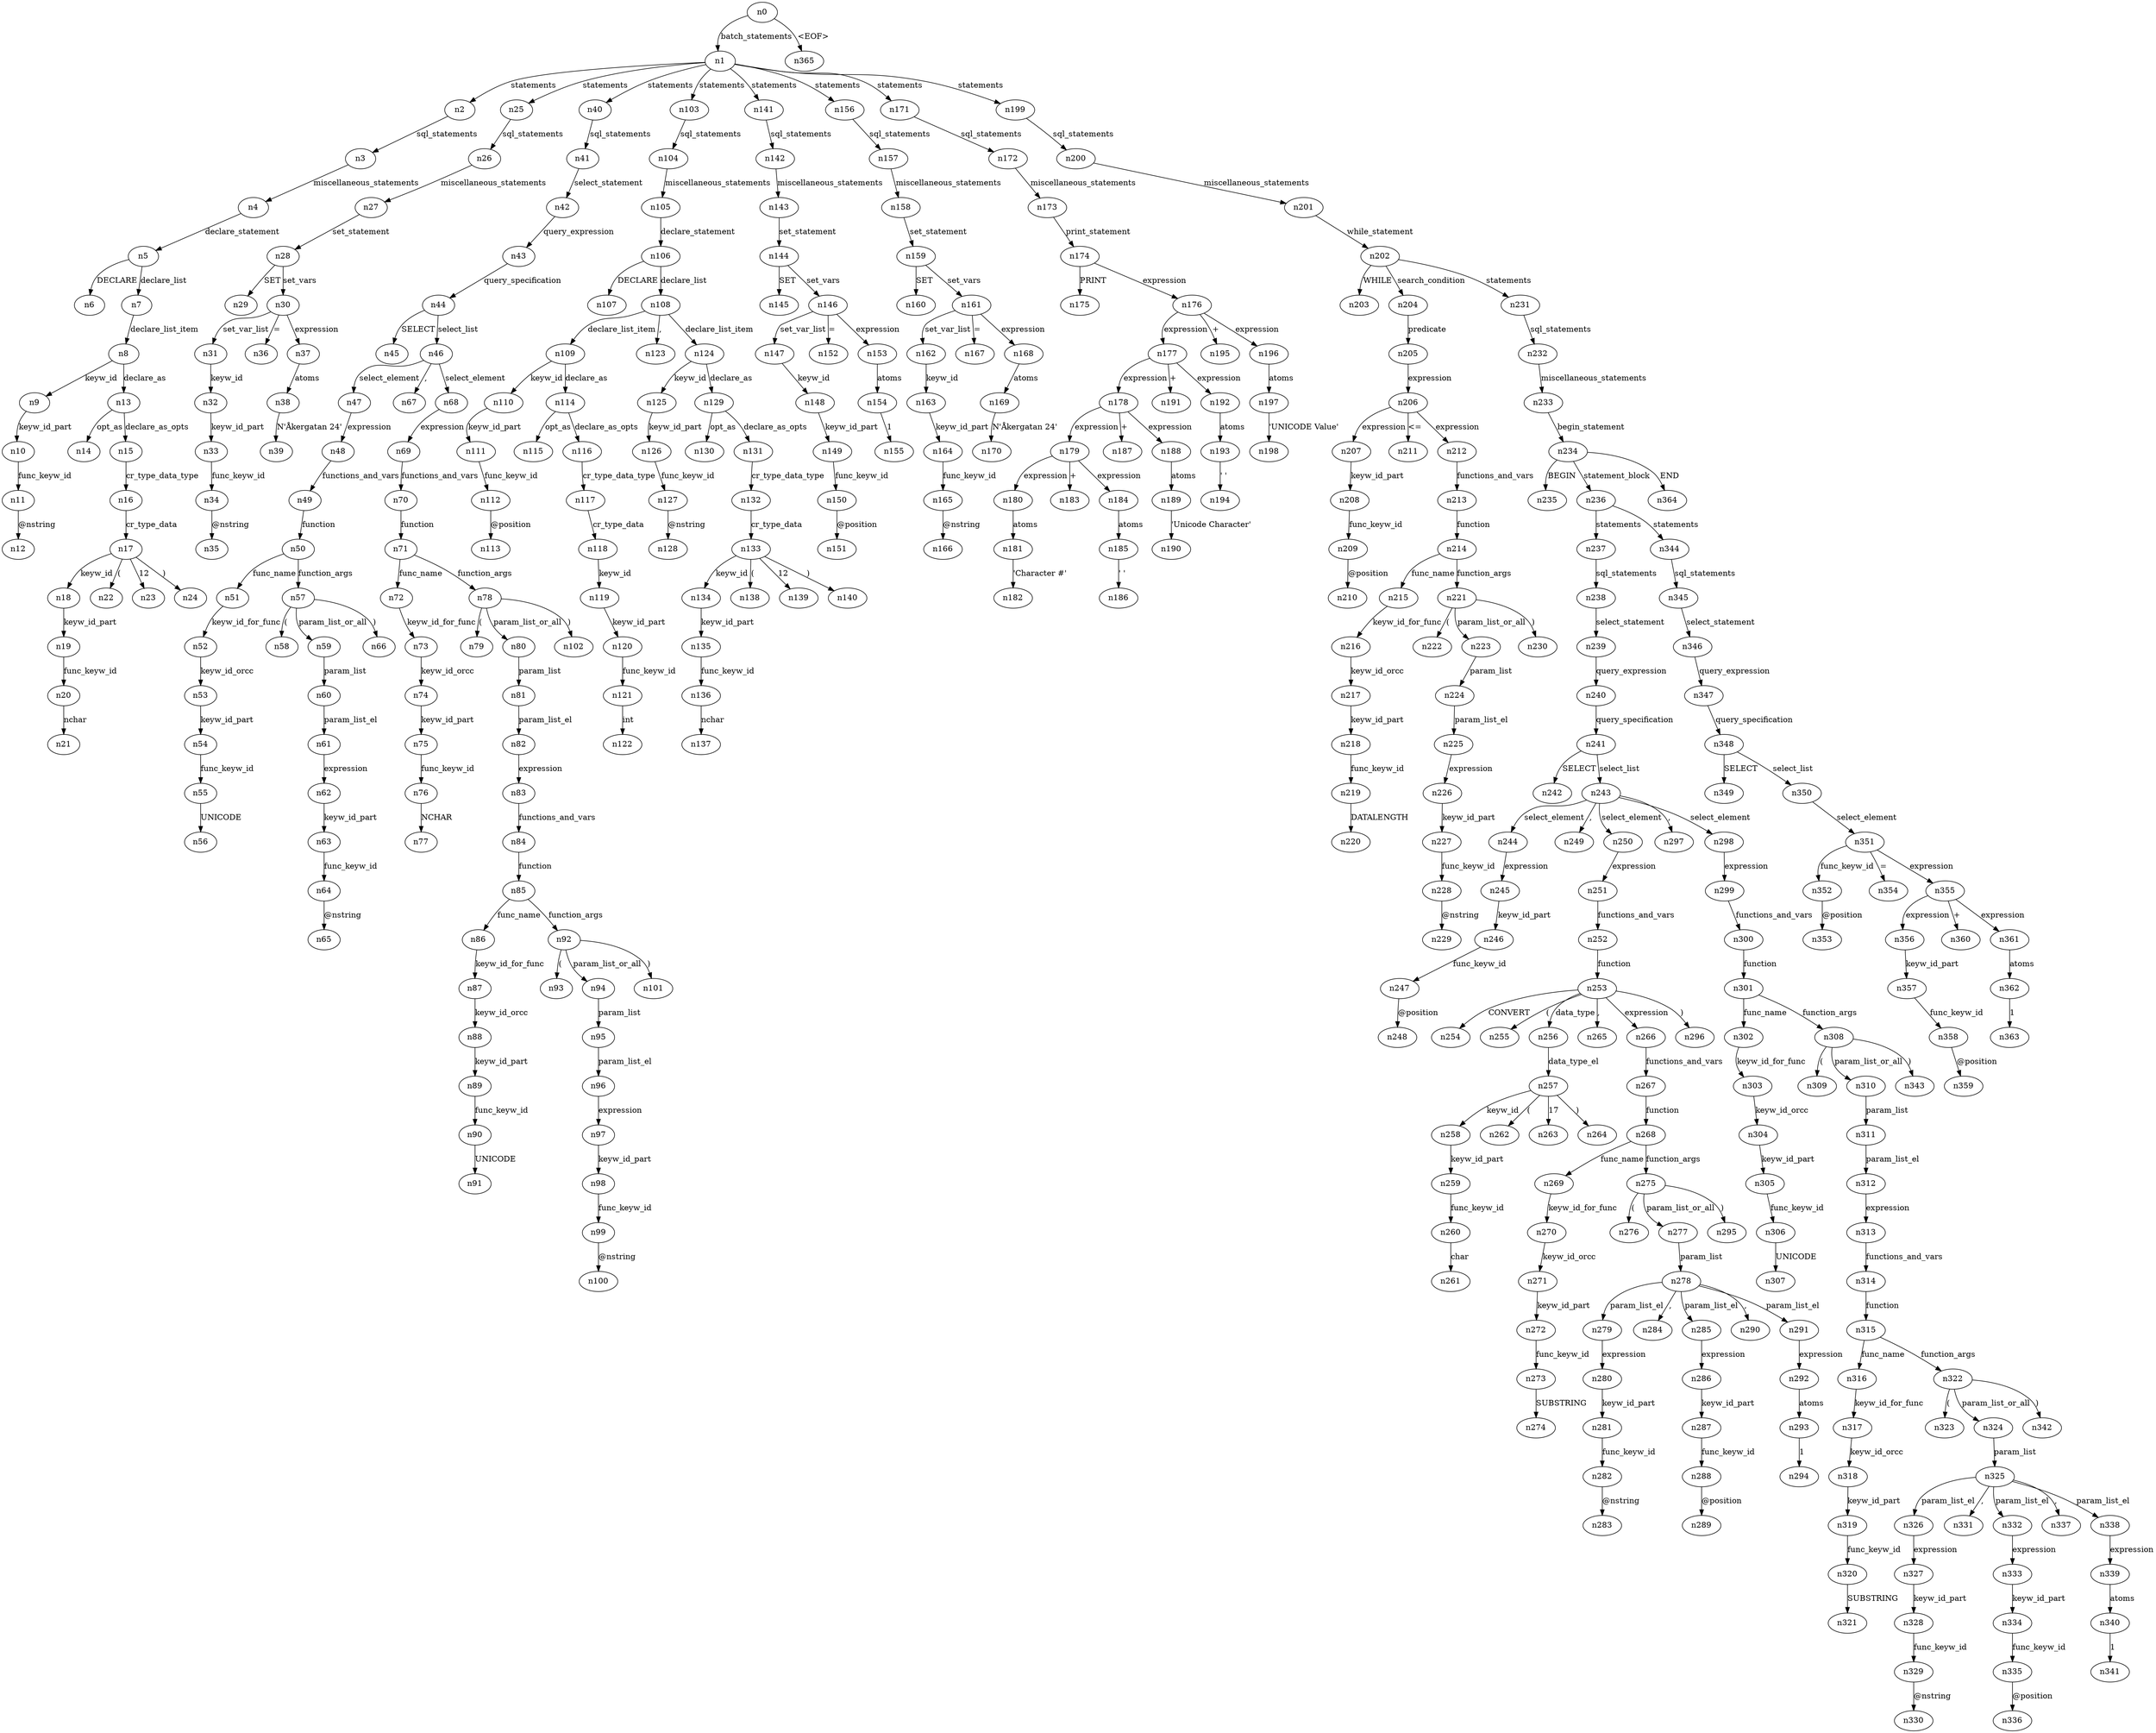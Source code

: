 digraph ParseTree {
  n0 -> n1 [label="batch_statements"];
  n1 -> n2 [label="statements"];
  n2 -> n3 [label="sql_statements"];
  n3 -> n4 [label="miscellaneous_statements"];
  n4 -> n5 [label="declare_statement"];
  n5 -> n6 [label="DECLARE"];
  n5 -> n7 [label="declare_list"];
  n7 -> n8 [label="declare_list_item"];
  n8 -> n9 [label="keyw_id"];
  n9 -> n10 [label="keyw_id_part"];
  n10 -> n11 [label="func_keyw_id"];
  n11 -> n12 [label="@nstring"];
  n8 -> n13 [label="declare_as"];
  n13 -> n14 [label="opt_as"];
  n13 -> n15 [label="declare_as_opts"];
  n15 -> n16 [label="cr_type_data_type"];
  n16 -> n17 [label="cr_type_data"];
  n17 -> n18 [label="keyw_id"];
  n18 -> n19 [label="keyw_id_part"];
  n19 -> n20 [label="func_keyw_id"];
  n20 -> n21 [label="nchar"];
  n17 -> n22 [label="("];
  n17 -> n23 [label="12"];
  n17 -> n24 [label=")"];
  n1 -> n25 [label="statements"];
  n25 -> n26 [label="sql_statements"];
  n26 -> n27 [label="miscellaneous_statements"];
  n27 -> n28 [label="set_statement"];
  n28 -> n29 [label="SET"];
  n28 -> n30 [label="set_vars"];
  n30 -> n31 [label="set_var_list"];
  n31 -> n32 [label="keyw_id"];
  n32 -> n33 [label="keyw_id_part"];
  n33 -> n34 [label="func_keyw_id"];
  n34 -> n35 [label="@nstring"];
  n30 -> n36 [label="="];
  n30 -> n37 [label="expression"];
  n37 -> n38 [label="atoms"];
  n38 -> n39 [label="N'Åkergatan 24'"];
  n1 -> n40 [label="statements"];
  n40 -> n41 [label="sql_statements"];
  n41 -> n42 [label="select_statement"];
  n42 -> n43 [label="query_expression"];
  n43 -> n44 [label="query_specification"];
  n44 -> n45 [label="SELECT"];
  n44 -> n46 [label="select_list"];
  n46 -> n47 [label="select_element"];
  n47 -> n48 [label="expression"];
  n48 -> n49 [label="functions_and_vars"];
  n49 -> n50 [label="function"];
  n50 -> n51 [label="func_name"];
  n51 -> n52 [label="keyw_id_for_func"];
  n52 -> n53 [label="keyw_id_orcc"];
  n53 -> n54 [label="keyw_id_part"];
  n54 -> n55 [label="func_keyw_id"];
  n55 -> n56 [label="UNICODE"];
  n50 -> n57 [label="function_args"];
  n57 -> n58 [label="("];
  n57 -> n59 [label="param_list_or_all"];
  n59 -> n60 [label="param_list"];
  n60 -> n61 [label="param_list_el"];
  n61 -> n62 [label="expression"];
  n62 -> n63 [label="keyw_id_part"];
  n63 -> n64 [label="func_keyw_id"];
  n64 -> n65 [label="@nstring"];
  n57 -> n66 [label=")"];
  n46 -> n67 [label=","];
  n46 -> n68 [label="select_element"];
  n68 -> n69 [label="expression"];
  n69 -> n70 [label="functions_and_vars"];
  n70 -> n71 [label="function"];
  n71 -> n72 [label="func_name"];
  n72 -> n73 [label="keyw_id_for_func"];
  n73 -> n74 [label="keyw_id_orcc"];
  n74 -> n75 [label="keyw_id_part"];
  n75 -> n76 [label="func_keyw_id"];
  n76 -> n77 [label="NCHAR"];
  n71 -> n78 [label="function_args"];
  n78 -> n79 [label="("];
  n78 -> n80 [label="param_list_or_all"];
  n80 -> n81 [label="param_list"];
  n81 -> n82 [label="param_list_el"];
  n82 -> n83 [label="expression"];
  n83 -> n84 [label="functions_and_vars"];
  n84 -> n85 [label="function"];
  n85 -> n86 [label="func_name"];
  n86 -> n87 [label="keyw_id_for_func"];
  n87 -> n88 [label="keyw_id_orcc"];
  n88 -> n89 [label="keyw_id_part"];
  n89 -> n90 [label="func_keyw_id"];
  n90 -> n91 [label="UNICODE"];
  n85 -> n92 [label="function_args"];
  n92 -> n93 [label="("];
  n92 -> n94 [label="param_list_or_all"];
  n94 -> n95 [label="param_list"];
  n95 -> n96 [label="param_list_el"];
  n96 -> n97 [label="expression"];
  n97 -> n98 [label="keyw_id_part"];
  n98 -> n99 [label="func_keyw_id"];
  n99 -> n100 [label="@nstring"];
  n92 -> n101 [label=")"];
  n78 -> n102 [label=")"];
  n1 -> n103 [label="statements"];
  n103 -> n104 [label="sql_statements"];
  n104 -> n105 [label="miscellaneous_statements"];
  n105 -> n106 [label="declare_statement"];
  n106 -> n107 [label="DECLARE"];
  n106 -> n108 [label="declare_list"];
  n108 -> n109 [label="declare_list_item"];
  n109 -> n110 [label="keyw_id"];
  n110 -> n111 [label="keyw_id_part"];
  n111 -> n112 [label="func_keyw_id"];
  n112 -> n113 [label="@position"];
  n109 -> n114 [label="declare_as"];
  n114 -> n115 [label="opt_as"];
  n114 -> n116 [label="declare_as_opts"];
  n116 -> n117 [label="cr_type_data_type"];
  n117 -> n118 [label="cr_type_data"];
  n118 -> n119 [label="keyw_id"];
  n119 -> n120 [label="keyw_id_part"];
  n120 -> n121 [label="func_keyw_id"];
  n121 -> n122 [label="int"];
  n108 -> n123 [label=","];
  n108 -> n124 [label="declare_list_item"];
  n124 -> n125 [label="keyw_id"];
  n125 -> n126 [label="keyw_id_part"];
  n126 -> n127 [label="func_keyw_id"];
  n127 -> n128 [label="@nstring"];
  n124 -> n129 [label="declare_as"];
  n129 -> n130 [label="opt_as"];
  n129 -> n131 [label="declare_as_opts"];
  n131 -> n132 [label="cr_type_data_type"];
  n132 -> n133 [label="cr_type_data"];
  n133 -> n134 [label="keyw_id"];
  n134 -> n135 [label="keyw_id_part"];
  n135 -> n136 [label="func_keyw_id"];
  n136 -> n137 [label="nchar"];
  n133 -> n138 [label="("];
  n133 -> n139 [label="12"];
  n133 -> n140 [label=")"];
  n1 -> n141 [label="statements"];
  n141 -> n142 [label="sql_statements"];
  n142 -> n143 [label="miscellaneous_statements"];
  n143 -> n144 [label="set_statement"];
  n144 -> n145 [label="SET"];
  n144 -> n146 [label="set_vars"];
  n146 -> n147 [label="set_var_list"];
  n147 -> n148 [label="keyw_id"];
  n148 -> n149 [label="keyw_id_part"];
  n149 -> n150 [label="func_keyw_id"];
  n150 -> n151 [label="@position"];
  n146 -> n152 [label="="];
  n146 -> n153 [label="expression"];
  n153 -> n154 [label="atoms"];
  n154 -> n155 [label="1"];
  n1 -> n156 [label="statements"];
  n156 -> n157 [label="sql_statements"];
  n157 -> n158 [label="miscellaneous_statements"];
  n158 -> n159 [label="set_statement"];
  n159 -> n160 [label="SET"];
  n159 -> n161 [label="set_vars"];
  n161 -> n162 [label="set_var_list"];
  n162 -> n163 [label="keyw_id"];
  n163 -> n164 [label="keyw_id_part"];
  n164 -> n165 [label="func_keyw_id"];
  n165 -> n166 [label="@nstring"];
  n161 -> n167 [label="="];
  n161 -> n168 [label="expression"];
  n168 -> n169 [label="atoms"];
  n169 -> n170 [label="N'Åkergatan 24'"];
  n1 -> n171 [label="statements"];
  n171 -> n172 [label="sql_statements"];
  n172 -> n173 [label="miscellaneous_statements"];
  n173 -> n174 [label="print_statement"];
  n174 -> n175 [label="PRINT"];
  n174 -> n176 [label="expression"];
  n176 -> n177 [label="expression"];
  n177 -> n178 [label="expression"];
  n178 -> n179 [label="expression"];
  n179 -> n180 [label="expression"];
  n180 -> n181 [label="atoms"];
  n181 -> n182 [label="'Character #'"];
  n179 -> n183 [label="+"];
  n179 -> n184 [label="expression"];
  n184 -> n185 [label="atoms"];
  n185 -> n186 [label="' '"];
  n178 -> n187 [label="+"];
  n178 -> n188 [label="expression"];
  n188 -> n189 [label="atoms"];
  n189 -> n190 [label="'Unicode Character'"];
  n177 -> n191 [label="+"];
  n177 -> n192 [label="expression"];
  n192 -> n193 [label="atoms"];
  n193 -> n194 [label="' '"];
  n176 -> n195 [label="+"];
  n176 -> n196 [label="expression"];
  n196 -> n197 [label="atoms"];
  n197 -> n198 [label="'UNICODE Value'"];
  n1 -> n199 [label="statements"];
  n199 -> n200 [label="sql_statements"];
  n200 -> n201 [label="miscellaneous_statements"];
  n201 -> n202 [label="while_statement"];
  n202 -> n203 [label="WHILE"];
  n202 -> n204 [label="search_condition"];
  n204 -> n205 [label="predicate"];
  n205 -> n206 [label="expression"];
  n206 -> n207 [label="expression"];
  n207 -> n208 [label="keyw_id_part"];
  n208 -> n209 [label="func_keyw_id"];
  n209 -> n210 [label="@position"];
  n206 -> n211 [label="<="];
  n206 -> n212 [label="expression"];
  n212 -> n213 [label="functions_and_vars"];
  n213 -> n214 [label="function"];
  n214 -> n215 [label="func_name"];
  n215 -> n216 [label="keyw_id_for_func"];
  n216 -> n217 [label="keyw_id_orcc"];
  n217 -> n218 [label="keyw_id_part"];
  n218 -> n219 [label="func_keyw_id"];
  n219 -> n220 [label="DATALENGTH"];
  n214 -> n221 [label="function_args"];
  n221 -> n222 [label="("];
  n221 -> n223 [label="param_list_or_all"];
  n223 -> n224 [label="param_list"];
  n224 -> n225 [label="param_list_el"];
  n225 -> n226 [label="expression"];
  n226 -> n227 [label="keyw_id_part"];
  n227 -> n228 [label="func_keyw_id"];
  n228 -> n229 [label="@nstring"];
  n221 -> n230 [label=")"];
  n202 -> n231 [label="statements"];
  n231 -> n232 [label="sql_statements"];
  n232 -> n233 [label="miscellaneous_statements"];
  n233 -> n234 [label="begin_statement"];
  n234 -> n235 [label="BEGIN"];
  n234 -> n236 [label="statement_block"];
  n236 -> n237 [label="statements"];
  n237 -> n238 [label="sql_statements"];
  n238 -> n239 [label="select_statement"];
  n239 -> n240 [label="query_expression"];
  n240 -> n241 [label="query_specification"];
  n241 -> n242 [label="SELECT"];
  n241 -> n243 [label="select_list"];
  n243 -> n244 [label="select_element"];
  n244 -> n245 [label="expression"];
  n245 -> n246 [label="keyw_id_part"];
  n246 -> n247 [label="func_keyw_id"];
  n247 -> n248 [label="@position"];
  n243 -> n249 [label=","];
  n243 -> n250 [label="select_element"];
  n250 -> n251 [label="expression"];
  n251 -> n252 [label="functions_and_vars"];
  n252 -> n253 [label="function"];
  n253 -> n254 [label="CONVERT"];
  n253 -> n255 [label="("];
  n253 -> n256 [label="data_type"];
  n256 -> n257 [label="data_type_el"];
  n257 -> n258 [label="keyw_id"];
  n258 -> n259 [label="keyw_id_part"];
  n259 -> n260 [label="func_keyw_id"];
  n260 -> n261 [label="char"];
  n257 -> n262 [label="("];
  n257 -> n263 [label="17"];
  n257 -> n264 [label=")"];
  n253 -> n265 [label=","];
  n253 -> n266 [label="expression"];
  n266 -> n267 [label="functions_and_vars"];
  n267 -> n268 [label="function"];
  n268 -> n269 [label="func_name"];
  n269 -> n270 [label="keyw_id_for_func"];
  n270 -> n271 [label="keyw_id_orcc"];
  n271 -> n272 [label="keyw_id_part"];
  n272 -> n273 [label="func_keyw_id"];
  n273 -> n274 [label="SUBSTRING"];
  n268 -> n275 [label="function_args"];
  n275 -> n276 [label="("];
  n275 -> n277 [label="param_list_or_all"];
  n277 -> n278 [label="param_list"];
  n278 -> n279 [label="param_list_el"];
  n279 -> n280 [label="expression"];
  n280 -> n281 [label="keyw_id_part"];
  n281 -> n282 [label="func_keyw_id"];
  n282 -> n283 [label="@nstring"];
  n278 -> n284 [label=","];
  n278 -> n285 [label="param_list_el"];
  n285 -> n286 [label="expression"];
  n286 -> n287 [label="keyw_id_part"];
  n287 -> n288 [label="func_keyw_id"];
  n288 -> n289 [label="@position"];
  n278 -> n290 [label=","];
  n278 -> n291 [label="param_list_el"];
  n291 -> n292 [label="expression"];
  n292 -> n293 [label="atoms"];
  n293 -> n294 [label="1"];
  n275 -> n295 [label=")"];
  n253 -> n296 [label=")"];
  n243 -> n297 [label=","];
  n243 -> n298 [label="select_element"];
  n298 -> n299 [label="expression"];
  n299 -> n300 [label="functions_and_vars"];
  n300 -> n301 [label="function"];
  n301 -> n302 [label="func_name"];
  n302 -> n303 [label="keyw_id_for_func"];
  n303 -> n304 [label="keyw_id_orcc"];
  n304 -> n305 [label="keyw_id_part"];
  n305 -> n306 [label="func_keyw_id"];
  n306 -> n307 [label="UNICODE"];
  n301 -> n308 [label="function_args"];
  n308 -> n309 [label="("];
  n308 -> n310 [label="param_list_or_all"];
  n310 -> n311 [label="param_list"];
  n311 -> n312 [label="param_list_el"];
  n312 -> n313 [label="expression"];
  n313 -> n314 [label="functions_and_vars"];
  n314 -> n315 [label="function"];
  n315 -> n316 [label="func_name"];
  n316 -> n317 [label="keyw_id_for_func"];
  n317 -> n318 [label="keyw_id_orcc"];
  n318 -> n319 [label="keyw_id_part"];
  n319 -> n320 [label="func_keyw_id"];
  n320 -> n321 [label="SUBSTRING"];
  n315 -> n322 [label="function_args"];
  n322 -> n323 [label="("];
  n322 -> n324 [label="param_list_or_all"];
  n324 -> n325 [label="param_list"];
  n325 -> n326 [label="param_list_el"];
  n326 -> n327 [label="expression"];
  n327 -> n328 [label="keyw_id_part"];
  n328 -> n329 [label="func_keyw_id"];
  n329 -> n330 [label="@nstring"];
  n325 -> n331 [label=","];
  n325 -> n332 [label="param_list_el"];
  n332 -> n333 [label="expression"];
  n333 -> n334 [label="keyw_id_part"];
  n334 -> n335 [label="func_keyw_id"];
  n335 -> n336 [label="@position"];
  n325 -> n337 [label=","];
  n325 -> n338 [label="param_list_el"];
  n338 -> n339 [label="expression"];
  n339 -> n340 [label="atoms"];
  n340 -> n341 [label="1"];
  n322 -> n342 [label=")"];
  n308 -> n343 [label=")"];
  n236 -> n344 [label="statements"];
  n344 -> n345 [label="sql_statements"];
  n345 -> n346 [label="select_statement"];
  n346 -> n347 [label="query_expression"];
  n347 -> n348 [label="query_specification"];
  n348 -> n349 [label="SELECT"];
  n348 -> n350 [label="select_list"];
  n350 -> n351 [label="select_element"];
  n351 -> n352 [label="func_keyw_id"];
  n352 -> n353 [label="@position"];
  n351 -> n354 [label="="];
  n351 -> n355 [label="expression"];
  n355 -> n356 [label="expression"];
  n356 -> n357 [label="keyw_id_part"];
  n357 -> n358 [label="func_keyw_id"];
  n358 -> n359 [label="@position"];
  n355 -> n360 [label="+"];
  n355 -> n361 [label="expression"];
  n361 -> n362 [label="atoms"];
  n362 -> n363 [label="1"];
  n234 -> n364 [label="END"];
  n0 -> n365 [label="<EOF>"];
}